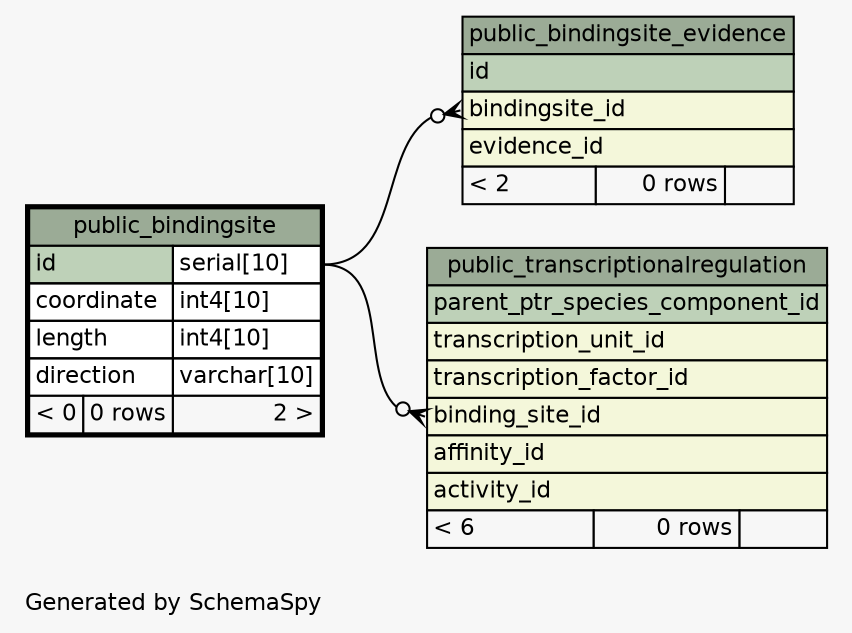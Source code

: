 // dot 2.36.0 on Linux 3.13.0-43-generic
// SchemaSpy rev 590
digraph "oneDegreeRelationshipsDiagram" {
  graph [
    rankdir="RL"
    bgcolor="#f7f7f7"
    label="\nGenerated by SchemaSpy"
    labeljust="l"
    nodesep="0.18"
    ranksep="0.46"
    fontname="Helvetica"
    fontsize="11"
  ];
  node [
    fontname="Helvetica"
    fontsize="11"
    shape="plaintext"
  ];
  edge [
    arrowsize="0.8"
  ];
  "public_bindingsite_evidence":"bindingsite_id":w -> "public_bindingsite":"id.type":e [arrowhead=none dir=back arrowtail=crowodot];
  "public_transcriptionalregulation":"binding_site_id":w -> "public_bindingsite":"id.type":e [arrowhead=none dir=back arrowtail=crowodot];
  "public_bindingsite" [
    label=<
    <TABLE BORDER="2" CELLBORDER="1" CELLSPACING="0" BGCOLOR="#ffffff">
      <TR><TD COLSPAN="3" BGCOLOR="#9bab96" ALIGN="CENTER">public_bindingsite</TD></TR>
      <TR><TD PORT="id" COLSPAN="2" BGCOLOR="#bed1b8" ALIGN="LEFT">id</TD><TD PORT="id.type" ALIGN="LEFT">serial[10]</TD></TR>
      <TR><TD PORT="coordinate" COLSPAN="2" ALIGN="LEFT">coordinate</TD><TD PORT="coordinate.type" ALIGN="LEFT">int4[10]</TD></TR>
      <TR><TD PORT="length" COLSPAN="2" ALIGN="LEFT">length</TD><TD PORT="length.type" ALIGN="LEFT">int4[10]</TD></TR>
      <TR><TD PORT="direction" COLSPAN="2" ALIGN="LEFT">direction</TD><TD PORT="direction.type" ALIGN="LEFT">varchar[10]</TD></TR>
      <TR><TD ALIGN="LEFT" BGCOLOR="#f7f7f7">&lt; 0</TD><TD ALIGN="RIGHT" BGCOLOR="#f7f7f7">0 rows</TD><TD ALIGN="RIGHT" BGCOLOR="#f7f7f7">2 &gt;</TD></TR>
    </TABLE>>
    URL="public_bindingsite.html"
    tooltip="public_bindingsite"
  ];
  "public_bindingsite_evidence" [
    label=<
    <TABLE BORDER="0" CELLBORDER="1" CELLSPACING="0" BGCOLOR="#ffffff">
      <TR><TD COLSPAN="3" BGCOLOR="#9bab96" ALIGN="CENTER">public_bindingsite_evidence</TD></TR>
      <TR><TD PORT="id" COLSPAN="3" BGCOLOR="#bed1b8" ALIGN="LEFT">id</TD></TR>
      <TR><TD PORT="bindingsite_id" COLSPAN="3" BGCOLOR="#f4f7da" ALIGN="LEFT">bindingsite_id</TD></TR>
      <TR><TD PORT="evidence_id" COLSPAN="3" BGCOLOR="#f4f7da" ALIGN="LEFT">evidence_id</TD></TR>
      <TR><TD ALIGN="LEFT" BGCOLOR="#f7f7f7">&lt; 2</TD><TD ALIGN="RIGHT" BGCOLOR="#f7f7f7">0 rows</TD><TD ALIGN="RIGHT" BGCOLOR="#f7f7f7">  </TD></TR>
    </TABLE>>
    URL="public_bindingsite_evidence.html"
    tooltip="public_bindingsite_evidence"
  ];
  "public_transcriptionalregulation" [
    label=<
    <TABLE BORDER="0" CELLBORDER="1" CELLSPACING="0" BGCOLOR="#ffffff">
      <TR><TD COLSPAN="3" BGCOLOR="#9bab96" ALIGN="CENTER">public_transcriptionalregulation</TD></TR>
      <TR><TD PORT="parent_ptr_species_component_id" COLSPAN="3" BGCOLOR="#bed1b8" ALIGN="LEFT">parent_ptr_species_component_id</TD></TR>
      <TR><TD PORT="transcription_unit_id" COLSPAN="3" BGCOLOR="#f4f7da" ALIGN="LEFT">transcription_unit_id</TD></TR>
      <TR><TD PORT="transcription_factor_id" COLSPAN="3" BGCOLOR="#f4f7da" ALIGN="LEFT">transcription_factor_id</TD></TR>
      <TR><TD PORT="binding_site_id" COLSPAN="3" BGCOLOR="#f4f7da" ALIGN="LEFT">binding_site_id</TD></TR>
      <TR><TD PORT="affinity_id" COLSPAN="3" BGCOLOR="#f4f7da" ALIGN="LEFT">affinity_id</TD></TR>
      <TR><TD PORT="activity_id" COLSPAN="3" BGCOLOR="#f4f7da" ALIGN="LEFT">activity_id</TD></TR>
      <TR><TD ALIGN="LEFT" BGCOLOR="#f7f7f7">&lt; 6</TD><TD ALIGN="RIGHT" BGCOLOR="#f7f7f7">0 rows</TD><TD ALIGN="RIGHT" BGCOLOR="#f7f7f7">  </TD></TR>
    </TABLE>>
    URL="public_transcriptionalregulation.html"
    tooltip="public_transcriptionalregulation"
  ];
}
